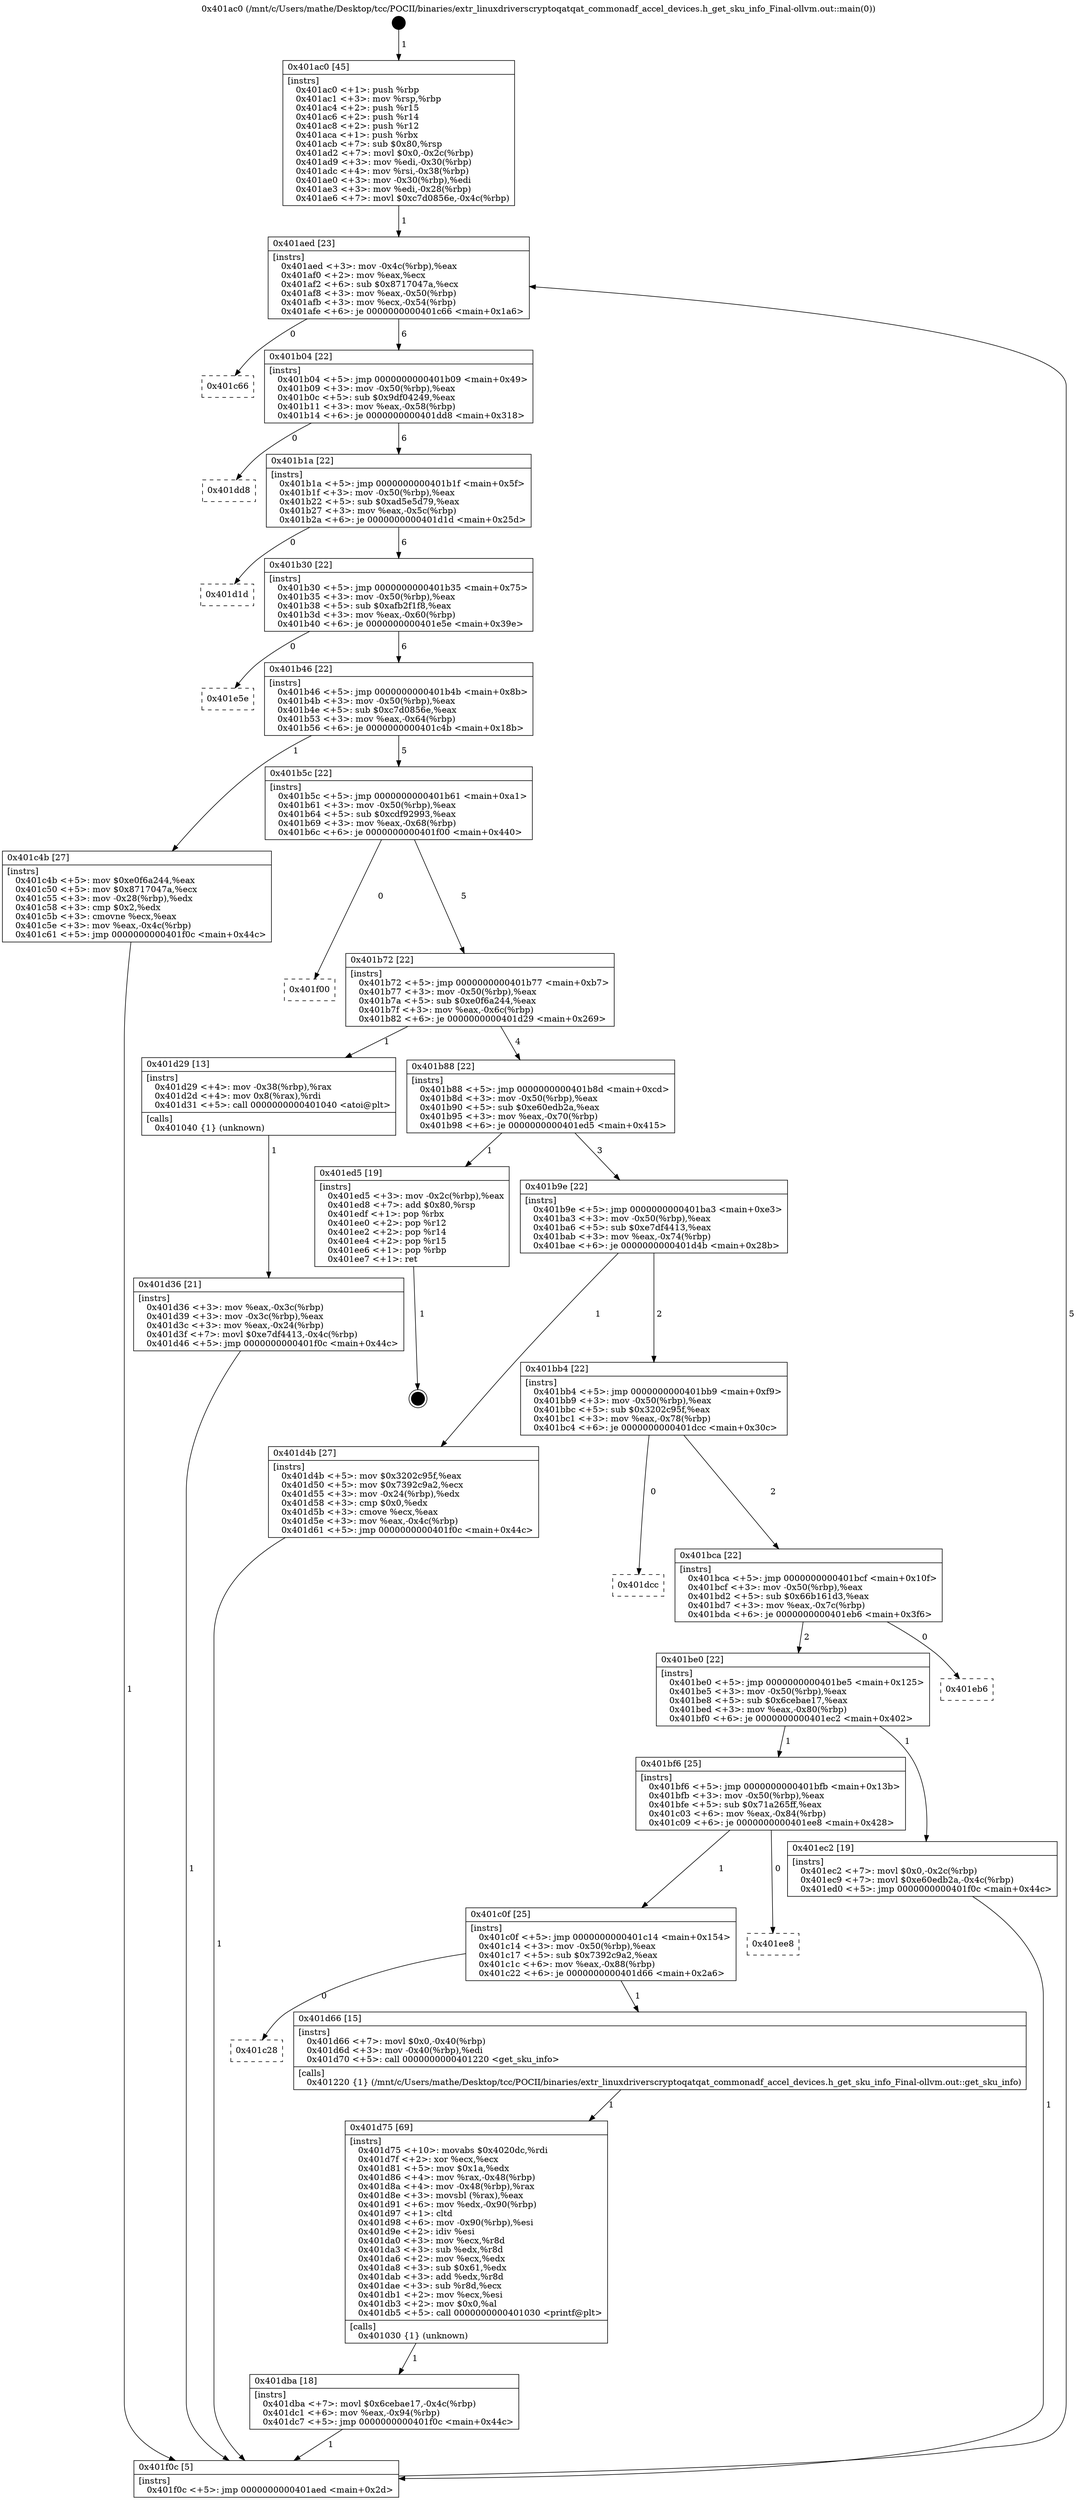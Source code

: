 digraph "0x401ac0" {
  label = "0x401ac0 (/mnt/c/Users/mathe/Desktop/tcc/POCII/binaries/extr_linuxdriverscryptoqatqat_commonadf_accel_devices.h_get_sku_info_Final-ollvm.out::main(0))"
  labelloc = "t"
  node[shape=record]

  Entry [label="",width=0.3,height=0.3,shape=circle,fillcolor=black,style=filled]
  "0x401aed" [label="{
     0x401aed [23]\l
     | [instrs]\l
     &nbsp;&nbsp;0x401aed \<+3\>: mov -0x4c(%rbp),%eax\l
     &nbsp;&nbsp;0x401af0 \<+2\>: mov %eax,%ecx\l
     &nbsp;&nbsp;0x401af2 \<+6\>: sub $0x8717047a,%ecx\l
     &nbsp;&nbsp;0x401af8 \<+3\>: mov %eax,-0x50(%rbp)\l
     &nbsp;&nbsp;0x401afb \<+3\>: mov %ecx,-0x54(%rbp)\l
     &nbsp;&nbsp;0x401afe \<+6\>: je 0000000000401c66 \<main+0x1a6\>\l
  }"]
  "0x401c66" [label="{
     0x401c66\l
  }", style=dashed]
  "0x401b04" [label="{
     0x401b04 [22]\l
     | [instrs]\l
     &nbsp;&nbsp;0x401b04 \<+5\>: jmp 0000000000401b09 \<main+0x49\>\l
     &nbsp;&nbsp;0x401b09 \<+3\>: mov -0x50(%rbp),%eax\l
     &nbsp;&nbsp;0x401b0c \<+5\>: sub $0x9df04249,%eax\l
     &nbsp;&nbsp;0x401b11 \<+3\>: mov %eax,-0x58(%rbp)\l
     &nbsp;&nbsp;0x401b14 \<+6\>: je 0000000000401dd8 \<main+0x318\>\l
  }"]
  Exit [label="",width=0.3,height=0.3,shape=circle,fillcolor=black,style=filled,peripheries=2]
  "0x401dd8" [label="{
     0x401dd8\l
  }", style=dashed]
  "0x401b1a" [label="{
     0x401b1a [22]\l
     | [instrs]\l
     &nbsp;&nbsp;0x401b1a \<+5\>: jmp 0000000000401b1f \<main+0x5f\>\l
     &nbsp;&nbsp;0x401b1f \<+3\>: mov -0x50(%rbp),%eax\l
     &nbsp;&nbsp;0x401b22 \<+5\>: sub $0xad5e5d79,%eax\l
     &nbsp;&nbsp;0x401b27 \<+3\>: mov %eax,-0x5c(%rbp)\l
     &nbsp;&nbsp;0x401b2a \<+6\>: je 0000000000401d1d \<main+0x25d\>\l
  }"]
  "0x401dba" [label="{
     0x401dba [18]\l
     | [instrs]\l
     &nbsp;&nbsp;0x401dba \<+7\>: movl $0x6cebae17,-0x4c(%rbp)\l
     &nbsp;&nbsp;0x401dc1 \<+6\>: mov %eax,-0x94(%rbp)\l
     &nbsp;&nbsp;0x401dc7 \<+5\>: jmp 0000000000401f0c \<main+0x44c\>\l
  }"]
  "0x401d1d" [label="{
     0x401d1d\l
  }", style=dashed]
  "0x401b30" [label="{
     0x401b30 [22]\l
     | [instrs]\l
     &nbsp;&nbsp;0x401b30 \<+5\>: jmp 0000000000401b35 \<main+0x75\>\l
     &nbsp;&nbsp;0x401b35 \<+3\>: mov -0x50(%rbp),%eax\l
     &nbsp;&nbsp;0x401b38 \<+5\>: sub $0xafb2f1f8,%eax\l
     &nbsp;&nbsp;0x401b3d \<+3\>: mov %eax,-0x60(%rbp)\l
     &nbsp;&nbsp;0x401b40 \<+6\>: je 0000000000401e5e \<main+0x39e\>\l
  }"]
  "0x401d75" [label="{
     0x401d75 [69]\l
     | [instrs]\l
     &nbsp;&nbsp;0x401d75 \<+10\>: movabs $0x4020dc,%rdi\l
     &nbsp;&nbsp;0x401d7f \<+2\>: xor %ecx,%ecx\l
     &nbsp;&nbsp;0x401d81 \<+5\>: mov $0x1a,%edx\l
     &nbsp;&nbsp;0x401d86 \<+4\>: mov %rax,-0x48(%rbp)\l
     &nbsp;&nbsp;0x401d8a \<+4\>: mov -0x48(%rbp),%rax\l
     &nbsp;&nbsp;0x401d8e \<+3\>: movsbl (%rax),%eax\l
     &nbsp;&nbsp;0x401d91 \<+6\>: mov %edx,-0x90(%rbp)\l
     &nbsp;&nbsp;0x401d97 \<+1\>: cltd\l
     &nbsp;&nbsp;0x401d98 \<+6\>: mov -0x90(%rbp),%esi\l
     &nbsp;&nbsp;0x401d9e \<+2\>: idiv %esi\l
     &nbsp;&nbsp;0x401da0 \<+3\>: mov %ecx,%r8d\l
     &nbsp;&nbsp;0x401da3 \<+3\>: sub %edx,%r8d\l
     &nbsp;&nbsp;0x401da6 \<+2\>: mov %ecx,%edx\l
     &nbsp;&nbsp;0x401da8 \<+3\>: sub $0x61,%edx\l
     &nbsp;&nbsp;0x401dab \<+3\>: add %edx,%r8d\l
     &nbsp;&nbsp;0x401dae \<+3\>: sub %r8d,%ecx\l
     &nbsp;&nbsp;0x401db1 \<+2\>: mov %ecx,%esi\l
     &nbsp;&nbsp;0x401db3 \<+2\>: mov $0x0,%al\l
     &nbsp;&nbsp;0x401db5 \<+5\>: call 0000000000401030 \<printf@plt\>\l
     | [calls]\l
     &nbsp;&nbsp;0x401030 \{1\} (unknown)\l
  }"]
  "0x401e5e" [label="{
     0x401e5e\l
  }", style=dashed]
  "0x401b46" [label="{
     0x401b46 [22]\l
     | [instrs]\l
     &nbsp;&nbsp;0x401b46 \<+5\>: jmp 0000000000401b4b \<main+0x8b\>\l
     &nbsp;&nbsp;0x401b4b \<+3\>: mov -0x50(%rbp),%eax\l
     &nbsp;&nbsp;0x401b4e \<+5\>: sub $0xc7d0856e,%eax\l
     &nbsp;&nbsp;0x401b53 \<+3\>: mov %eax,-0x64(%rbp)\l
     &nbsp;&nbsp;0x401b56 \<+6\>: je 0000000000401c4b \<main+0x18b\>\l
  }"]
  "0x401c28" [label="{
     0x401c28\l
  }", style=dashed]
  "0x401c4b" [label="{
     0x401c4b [27]\l
     | [instrs]\l
     &nbsp;&nbsp;0x401c4b \<+5\>: mov $0xe0f6a244,%eax\l
     &nbsp;&nbsp;0x401c50 \<+5\>: mov $0x8717047a,%ecx\l
     &nbsp;&nbsp;0x401c55 \<+3\>: mov -0x28(%rbp),%edx\l
     &nbsp;&nbsp;0x401c58 \<+3\>: cmp $0x2,%edx\l
     &nbsp;&nbsp;0x401c5b \<+3\>: cmovne %ecx,%eax\l
     &nbsp;&nbsp;0x401c5e \<+3\>: mov %eax,-0x4c(%rbp)\l
     &nbsp;&nbsp;0x401c61 \<+5\>: jmp 0000000000401f0c \<main+0x44c\>\l
  }"]
  "0x401b5c" [label="{
     0x401b5c [22]\l
     | [instrs]\l
     &nbsp;&nbsp;0x401b5c \<+5\>: jmp 0000000000401b61 \<main+0xa1\>\l
     &nbsp;&nbsp;0x401b61 \<+3\>: mov -0x50(%rbp),%eax\l
     &nbsp;&nbsp;0x401b64 \<+5\>: sub $0xcdf92993,%eax\l
     &nbsp;&nbsp;0x401b69 \<+3\>: mov %eax,-0x68(%rbp)\l
     &nbsp;&nbsp;0x401b6c \<+6\>: je 0000000000401f00 \<main+0x440\>\l
  }"]
  "0x401f0c" [label="{
     0x401f0c [5]\l
     | [instrs]\l
     &nbsp;&nbsp;0x401f0c \<+5\>: jmp 0000000000401aed \<main+0x2d\>\l
  }"]
  "0x401ac0" [label="{
     0x401ac0 [45]\l
     | [instrs]\l
     &nbsp;&nbsp;0x401ac0 \<+1\>: push %rbp\l
     &nbsp;&nbsp;0x401ac1 \<+3\>: mov %rsp,%rbp\l
     &nbsp;&nbsp;0x401ac4 \<+2\>: push %r15\l
     &nbsp;&nbsp;0x401ac6 \<+2\>: push %r14\l
     &nbsp;&nbsp;0x401ac8 \<+2\>: push %r12\l
     &nbsp;&nbsp;0x401aca \<+1\>: push %rbx\l
     &nbsp;&nbsp;0x401acb \<+7\>: sub $0x80,%rsp\l
     &nbsp;&nbsp;0x401ad2 \<+7\>: movl $0x0,-0x2c(%rbp)\l
     &nbsp;&nbsp;0x401ad9 \<+3\>: mov %edi,-0x30(%rbp)\l
     &nbsp;&nbsp;0x401adc \<+4\>: mov %rsi,-0x38(%rbp)\l
     &nbsp;&nbsp;0x401ae0 \<+3\>: mov -0x30(%rbp),%edi\l
     &nbsp;&nbsp;0x401ae3 \<+3\>: mov %edi,-0x28(%rbp)\l
     &nbsp;&nbsp;0x401ae6 \<+7\>: movl $0xc7d0856e,-0x4c(%rbp)\l
  }"]
  "0x401d66" [label="{
     0x401d66 [15]\l
     | [instrs]\l
     &nbsp;&nbsp;0x401d66 \<+7\>: movl $0x0,-0x40(%rbp)\l
     &nbsp;&nbsp;0x401d6d \<+3\>: mov -0x40(%rbp),%edi\l
     &nbsp;&nbsp;0x401d70 \<+5\>: call 0000000000401220 \<get_sku_info\>\l
     | [calls]\l
     &nbsp;&nbsp;0x401220 \{1\} (/mnt/c/Users/mathe/Desktop/tcc/POCII/binaries/extr_linuxdriverscryptoqatqat_commonadf_accel_devices.h_get_sku_info_Final-ollvm.out::get_sku_info)\l
  }"]
  "0x401f00" [label="{
     0x401f00\l
  }", style=dashed]
  "0x401b72" [label="{
     0x401b72 [22]\l
     | [instrs]\l
     &nbsp;&nbsp;0x401b72 \<+5\>: jmp 0000000000401b77 \<main+0xb7\>\l
     &nbsp;&nbsp;0x401b77 \<+3\>: mov -0x50(%rbp),%eax\l
     &nbsp;&nbsp;0x401b7a \<+5\>: sub $0xe0f6a244,%eax\l
     &nbsp;&nbsp;0x401b7f \<+3\>: mov %eax,-0x6c(%rbp)\l
     &nbsp;&nbsp;0x401b82 \<+6\>: je 0000000000401d29 \<main+0x269\>\l
  }"]
  "0x401c0f" [label="{
     0x401c0f [25]\l
     | [instrs]\l
     &nbsp;&nbsp;0x401c0f \<+5\>: jmp 0000000000401c14 \<main+0x154\>\l
     &nbsp;&nbsp;0x401c14 \<+3\>: mov -0x50(%rbp),%eax\l
     &nbsp;&nbsp;0x401c17 \<+5\>: sub $0x7392c9a2,%eax\l
     &nbsp;&nbsp;0x401c1c \<+6\>: mov %eax,-0x88(%rbp)\l
     &nbsp;&nbsp;0x401c22 \<+6\>: je 0000000000401d66 \<main+0x2a6\>\l
  }"]
  "0x401d29" [label="{
     0x401d29 [13]\l
     | [instrs]\l
     &nbsp;&nbsp;0x401d29 \<+4\>: mov -0x38(%rbp),%rax\l
     &nbsp;&nbsp;0x401d2d \<+4\>: mov 0x8(%rax),%rdi\l
     &nbsp;&nbsp;0x401d31 \<+5\>: call 0000000000401040 \<atoi@plt\>\l
     | [calls]\l
     &nbsp;&nbsp;0x401040 \{1\} (unknown)\l
  }"]
  "0x401b88" [label="{
     0x401b88 [22]\l
     | [instrs]\l
     &nbsp;&nbsp;0x401b88 \<+5\>: jmp 0000000000401b8d \<main+0xcd\>\l
     &nbsp;&nbsp;0x401b8d \<+3\>: mov -0x50(%rbp),%eax\l
     &nbsp;&nbsp;0x401b90 \<+5\>: sub $0xe60edb2a,%eax\l
     &nbsp;&nbsp;0x401b95 \<+3\>: mov %eax,-0x70(%rbp)\l
     &nbsp;&nbsp;0x401b98 \<+6\>: je 0000000000401ed5 \<main+0x415\>\l
  }"]
  "0x401d36" [label="{
     0x401d36 [21]\l
     | [instrs]\l
     &nbsp;&nbsp;0x401d36 \<+3\>: mov %eax,-0x3c(%rbp)\l
     &nbsp;&nbsp;0x401d39 \<+3\>: mov -0x3c(%rbp),%eax\l
     &nbsp;&nbsp;0x401d3c \<+3\>: mov %eax,-0x24(%rbp)\l
     &nbsp;&nbsp;0x401d3f \<+7\>: movl $0xe7df4413,-0x4c(%rbp)\l
     &nbsp;&nbsp;0x401d46 \<+5\>: jmp 0000000000401f0c \<main+0x44c\>\l
  }"]
  "0x401ee8" [label="{
     0x401ee8\l
  }", style=dashed]
  "0x401ed5" [label="{
     0x401ed5 [19]\l
     | [instrs]\l
     &nbsp;&nbsp;0x401ed5 \<+3\>: mov -0x2c(%rbp),%eax\l
     &nbsp;&nbsp;0x401ed8 \<+7\>: add $0x80,%rsp\l
     &nbsp;&nbsp;0x401edf \<+1\>: pop %rbx\l
     &nbsp;&nbsp;0x401ee0 \<+2\>: pop %r12\l
     &nbsp;&nbsp;0x401ee2 \<+2\>: pop %r14\l
     &nbsp;&nbsp;0x401ee4 \<+2\>: pop %r15\l
     &nbsp;&nbsp;0x401ee6 \<+1\>: pop %rbp\l
     &nbsp;&nbsp;0x401ee7 \<+1\>: ret\l
  }"]
  "0x401b9e" [label="{
     0x401b9e [22]\l
     | [instrs]\l
     &nbsp;&nbsp;0x401b9e \<+5\>: jmp 0000000000401ba3 \<main+0xe3\>\l
     &nbsp;&nbsp;0x401ba3 \<+3\>: mov -0x50(%rbp),%eax\l
     &nbsp;&nbsp;0x401ba6 \<+5\>: sub $0xe7df4413,%eax\l
     &nbsp;&nbsp;0x401bab \<+3\>: mov %eax,-0x74(%rbp)\l
     &nbsp;&nbsp;0x401bae \<+6\>: je 0000000000401d4b \<main+0x28b\>\l
  }"]
  "0x401bf6" [label="{
     0x401bf6 [25]\l
     | [instrs]\l
     &nbsp;&nbsp;0x401bf6 \<+5\>: jmp 0000000000401bfb \<main+0x13b\>\l
     &nbsp;&nbsp;0x401bfb \<+3\>: mov -0x50(%rbp),%eax\l
     &nbsp;&nbsp;0x401bfe \<+5\>: sub $0x71a265ff,%eax\l
     &nbsp;&nbsp;0x401c03 \<+6\>: mov %eax,-0x84(%rbp)\l
     &nbsp;&nbsp;0x401c09 \<+6\>: je 0000000000401ee8 \<main+0x428\>\l
  }"]
  "0x401d4b" [label="{
     0x401d4b [27]\l
     | [instrs]\l
     &nbsp;&nbsp;0x401d4b \<+5\>: mov $0x3202c95f,%eax\l
     &nbsp;&nbsp;0x401d50 \<+5\>: mov $0x7392c9a2,%ecx\l
     &nbsp;&nbsp;0x401d55 \<+3\>: mov -0x24(%rbp),%edx\l
     &nbsp;&nbsp;0x401d58 \<+3\>: cmp $0x0,%edx\l
     &nbsp;&nbsp;0x401d5b \<+3\>: cmove %ecx,%eax\l
     &nbsp;&nbsp;0x401d5e \<+3\>: mov %eax,-0x4c(%rbp)\l
     &nbsp;&nbsp;0x401d61 \<+5\>: jmp 0000000000401f0c \<main+0x44c\>\l
  }"]
  "0x401bb4" [label="{
     0x401bb4 [22]\l
     | [instrs]\l
     &nbsp;&nbsp;0x401bb4 \<+5\>: jmp 0000000000401bb9 \<main+0xf9\>\l
     &nbsp;&nbsp;0x401bb9 \<+3\>: mov -0x50(%rbp),%eax\l
     &nbsp;&nbsp;0x401bbc \<+5\>: sub $0x3202c95f,%eax\l
     &nbsp;&nbsp;0x401bc1 \<+3\>: mov %eax,-0x78(%rbp)\l
     &nbsp;&nbsp;0x401bc4 \<+6\>: je 0000000000401dcc \<main+0x30c\>\l
  }"]
  "0x401ec2" [label="{
     0x401ec2 [19]\l
     | [instrs]\l
     &nbsp;&nbsp;0x401ec2 \<+7\>: movl $0x0,-0x2c(%rbp)\l
     &nbsp;&nbsp;0x401ec9 \<+7\>: movl $0xe60edb2a,-0x4c(%rbp)\l
     &nbsp;&nbsp;0x401ed0 \<+5\>: jmp 0000000000401f0c \<main+0x44c\>\l
  }"]
  "0x401dcc" [label="{
     0x401dcc\l
  }", style=dashed]
  "0x401bca" [label="{
     0x401bca [22]\l
     | [instrs]\l
     &nbsp;&nbsp;0x401bca \<+5\>: jmp 0000000000401bcf \<main+0x10f\>\l
     &nbsp;&nbsp;0x401bcf \<+3\>: mov -0x50(%rbp),%eax\l
     &nbsp;&nbsp;0x401bd2 \<+5\>: sub $0x66b161d3,%eax\l
     &nbsp;&nbsp;0x401bd7 \<+3\>: mov %eax,-0x7c(%rbp)\l
     &nbsp;&nbsp;0x401bda \<+6\>: je 0000000000401eb6 \<main+0x3f6\>\l
  }"]
  "0x401be0" [label="{
     0x401be0 [22]\l
     | [instrs]\l
     &nbsp;&nbsp;0x401be0 \<+5\>: jmp 0000000000401be5 \<main+0x125\>\l
     &nbsp;&nbsp;0x401be5 \<+3\>: mov -0x50(%rbp),%eax\l
     &nbsp;&nbsp;0x401be8 \<+5\>: sub $0x6cebae17,%eax\l
     &nbsp;&nbsp;0x401bed \<+3\>: mov %eax,-0x80(%rbp)\l
     &nbsp;&nbsp;0x401bf0 \<+6\>: je 0000000000401ec2 \<main+0x402\>\l
  }"]
  "0x401eb6" [label="{
     0x401eb6\l
  }", style=dashed]
  Entry -> "0x401ac0" [label=" 1"]
  "0x401aed" -> "0x401c66" [label=" 0"]
  "0x401aed" -> "0x401b04" [label=" 6"]
  "0x401ed5" -> Exit [label=" 1"]
  "0x401b04" -> "0x401dd8" [label=" 0"]
  "0x401b04" -> "0x401b1a" [label=" 6"]
  "0x401ec2" -> "0x401f0c" [label=" 1"]
  "0x401b1a" -> "0x401d1d" [label=" 0"]
  "0x401b1a" -> "0x401b30" [label=" 6"]
  "0x401dba" -> "0x401f0c" [label=" 1"]
  "0x401b30" -> "0x401e5e" [label=" 0"]
  "0x401b30" -> "0x401b46" [label=" 6"]
  "0x401d75" -> "0x401dba" [label=" 1"]
  "0x401b46" -> "0x401c4b" [label=" 1"]
  "0x401b46" -> "0x401b5c" [label=" 5"]
  "0x401c4b" -> "0x401f0c" [label=" 1"]
  "0x401ac0" -> "0x401aed" [label=" 1"]
  "0x401f0c" -> "0x401aed" [label=" 5"]
  "0x401d66" -> "0x401d75" [label=" 1"]
  "0x401b5c" -> "0x401f00" [label=" 0"]
  "0x401b5c" -> "0x401b72" [label=" 5"]
  "0x401c0f" -> "0x401c28" [label=" 0"]
  "0x401b72" -> "0x401d29" [label=" 1"]
  "0x401b72" -> "0x401b88" [label=" 4"]
  "0x401d29" -> "0x401d36" [label=" 1"]
  "0x401d36" -> "0x401f0c" [label=" 1"]
  "0x401c0f" -> "0x401d66" [label=" 1"]
  "0x401b88" -> "0x401ed5" [label=" 1"]
  "0x401b88" -> "0x401b9e" [label=" 3"]
  "0x401bf6" -> "0x401c0f" [label=" 1"]
  "0x401b9e" -> "0x401d4b" [label=" 1"]
  "0x401b9e" -> "0x401bb4" [label=" 2"]
  "0x401d4b" -> "0x401f0c" [label=" 1"]
  "0x401bf6" -> "0x401ee8" [label=" 0"]
  "0x401bb4" -> "0x401dcc" [label=" 0"]
  "0x401bb4" -> "0x401bca" [label=" 2"]
  "0x401be0" -> "0x401bf6" [label=" 1"]
  "0x401bca" -> "0x401eb6" [label=" 0"]
  "0x401bca" -> "0x401be0" [label=" 2"]
  "0x401be0" -> "0x401ec2" [label=" 1"]
}
